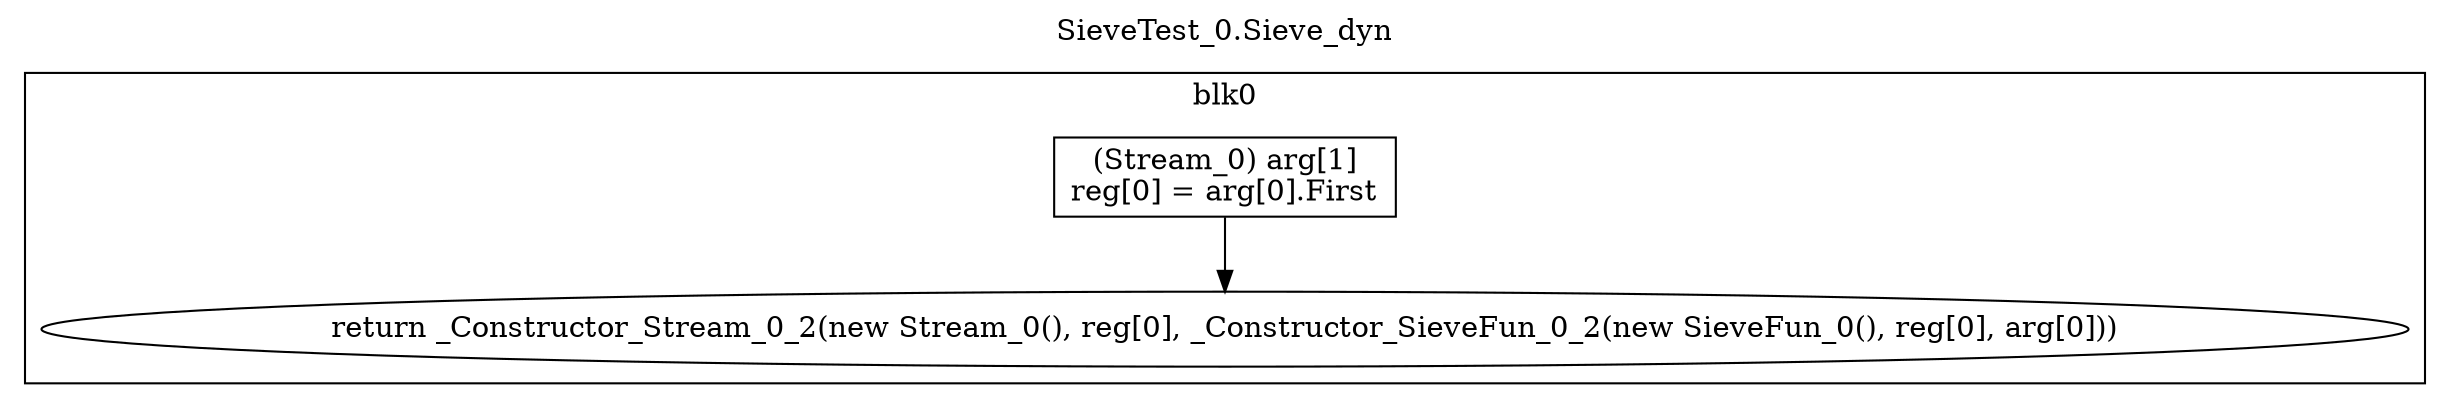digraph {
  rankdir=TB;
  b0_l0 -> b0_ret
  b0_l0 [label="(Stream_0) arg[1]\nreg[0] = arg[0].First\n", shape=box]
  b0_ret [label="return _Constructor_Stream_0_2(new Stream_0(), reg[0], _Constructor_SieveFun_0_2(new SieveFun_0(), reg[0], arg[0]))"]
  subgraph cluster_b0 {
    label = "blk0";
    b0_l0;
    b0_ret;
  }
  labelloc="t"
  label="SieveTest_0.Sieve_dyn"
}